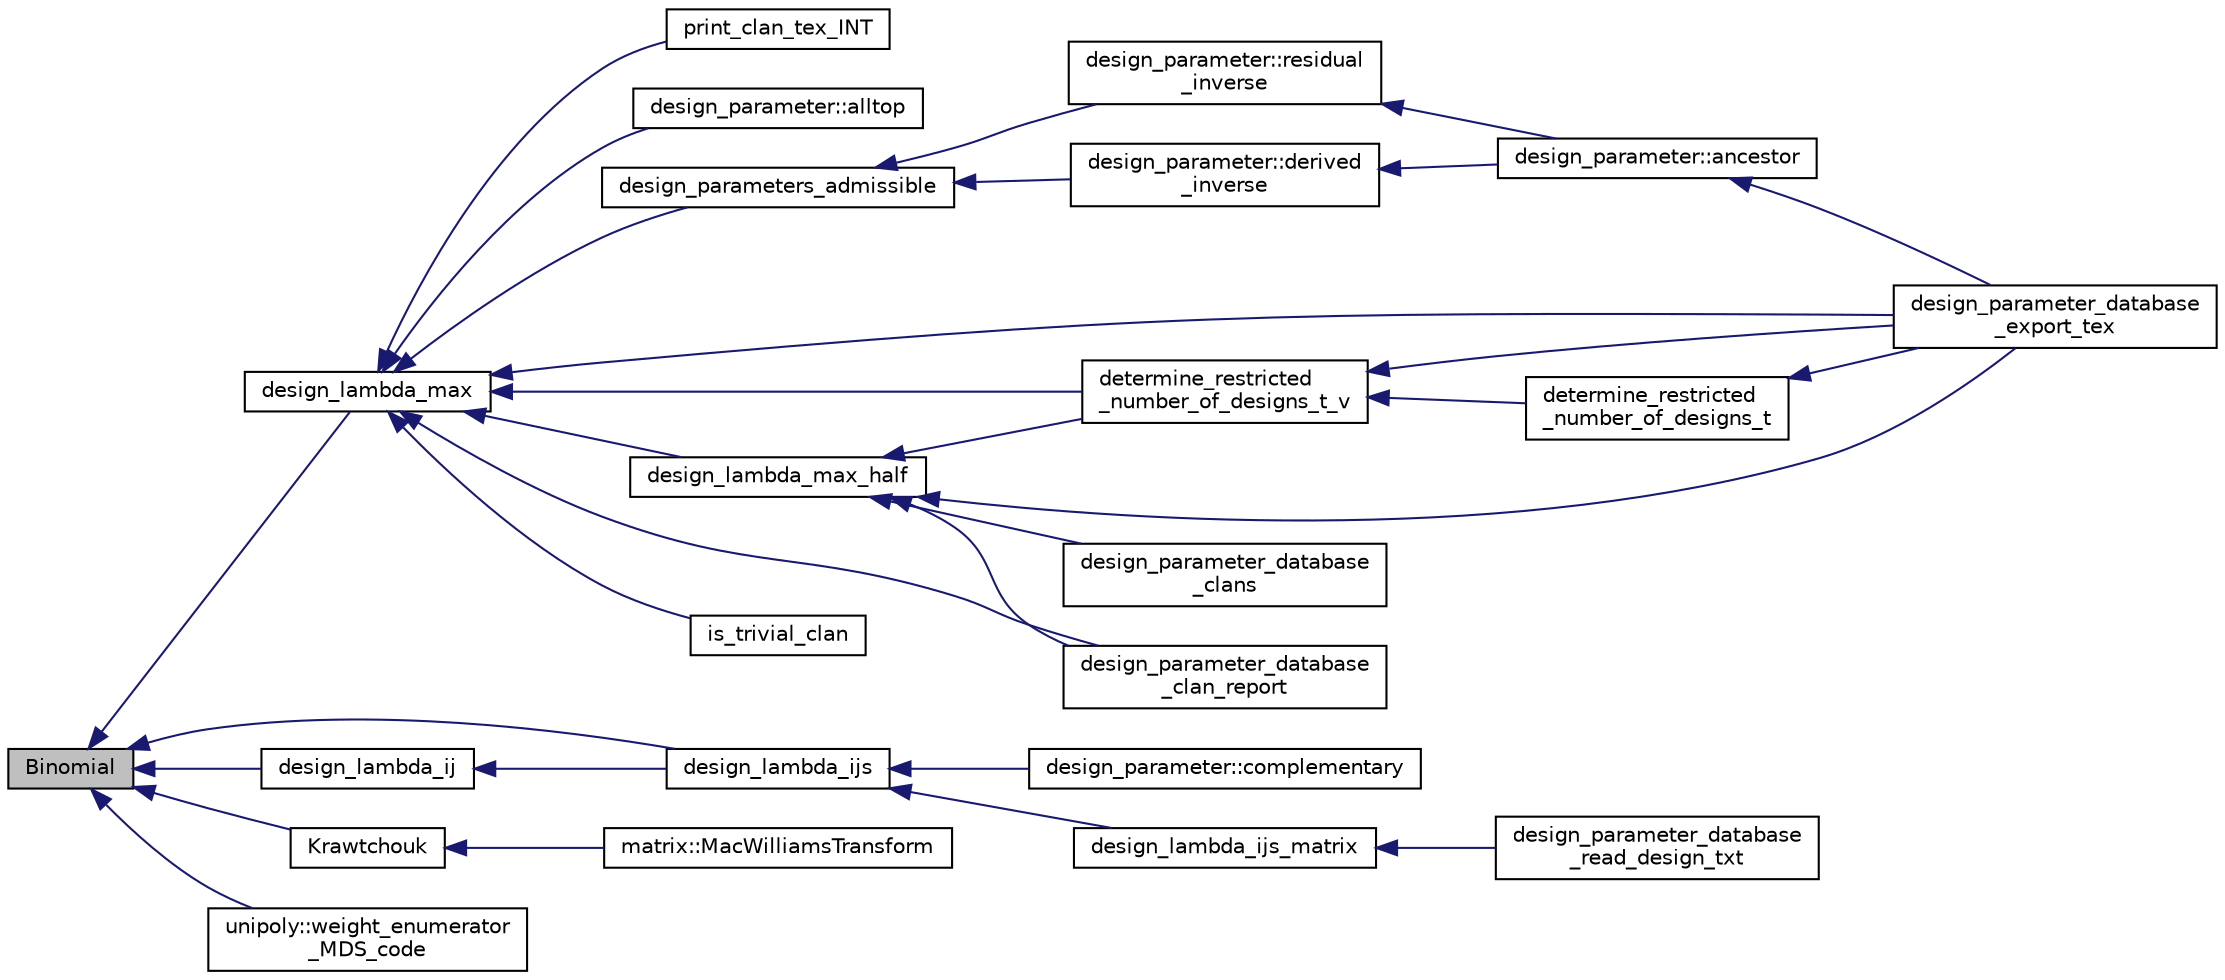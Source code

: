 digraph "Binomial"
{
  edge [fontname="Helvetica",fontsize="10",labelfontname="Helvetica",labelfontsize="10"];
  node [fontname="Helvetica",fontsize="10",shape=record];
  rankdir="LR";
  Node436 [label="Binomial",height=0.2,width=0.4,color="black", fillcolor="grey75", style="filled", fontcolor="black"];
  Node436 -> Node437 [dir="back",color="midnightblue",fontsize="10",style="solid",fontname="Helvetica"];
  Node437 [label="design_lambda_max",height=0.2,width=0.4,color="black", fillcolor="white", style="filled",URL="$d9/d60/discreta_8h.html#acdf81c1d4f1b0dbacad39f2c0a1190ed"];
  Node437 -> Node438 [dir="back",color="midnightblue",fontsize="10",style="solid",fontname="Helvetica"];
  Node438 [label="design_parameters_admissible",height=0.2,width=0.4,color="black", fillcolor="white", style="filled",URL="$d9/d60/discreta_8h.html#a1fdc465f664d8b5b87cf6819dd1e6d11"];
  Node438 -> Node439 [dir="back",color="midnightblue",fontsize="10",style="solid",fontname="Helvetica"];
  Node439 [label="design_parameter::derived\l_inverse",height=0.2,width=0.4,color="black", fillcolor="white", style="filled",URL="$da/d94/classdesign__parameter.html#acbfce2a35f0c379d5888acdc8d74ae19"];
  Node439 -> Node440 [dir="back",color="midnightblue",fontsize="10",style="solid",fontname="Helvetica"];
  Node440 [label="design_parameter::ancestor",height=0.2,width=0.4,color="black", fillcolor="white", style="filled",URL="$da/d94/classdesign__parameter.html#abd616d2e29cde6f3e797abab001af0c6"];
  Node440 -> Node441 [dir="back",color="midnightblue",fontsize="10",style="solid",fontname="Helvetica"];
  Node441 [label="design_parameter_database\l_export_tex",height=0.2,width=0.4,color="black", fillcolor="white", style="filled",URL="$d9/d60/discreta_8h.html#a075808c1cf57d126d15a0d7794716de7"];
  Node438 -> Node442 [dir="back",color="midnightblue",fontsize="10",style="solid",fontname="Helvetica"];
  Node442 [label="design_parameter::residual\l_inverse",height=0.2,width=0.4,color="black", fillcolor="white", style="filled",URL="$da/d94/classdesign__parameter.html#a98630a1cdc565c3c826a2636a499c5f6"];
  Node442 -> Node440 [dir="back",color="midnightblue",fontsize="10",style="solid",fontname="Helvetica"];
  Node437 -> Node443 [dir="back",color="midnightblue",fontsize="10",style="solid",fontname="Helvetica"];
  Node443 [label="design_lambda_max_half",height=0.2,width=0.4,color="black", fillcolor="white", style="filled",URL="$d9/d60/discreta_8h.html#accb093d81f75d5cd3d46f566bba28d6a"];
  Node443 -> Node441 [dir="back",color="midnightblue",fontsize="10",style="solid",fontname="Helvetica"];
  Node443 -> Node444 [dir="back",color="midnightblue",fontsize="10",style="solid",fontname="Helvetica"];
  Node444 [label="determine_restricted\l_number_of_designs_t_v",height=0.2,width=0.4,color="black", fillcolor="white", style="filled",URL="$d9/d60/discreta_8h.html#a1f0a99cd9ed4f124762cf5224335b2b7"];
  Node444 -> Node441 [dir="back",color="midnightblue",fontsize="10",style="solid",fontname="Helvetica"];
  Node444 -> Node445 [dir="back",color="midnightblue",fontsize="10",style="solid",fontname="Helvetica"];
  Node445 [label="determine_restricted\l_number_of_designs_t",height=0.2,width=0.4,color="black", fillcolor="white", style="filled",URL="$d9/d60/discreta_8h.html#a040387501cacb94c30c33dd6a7f25c40"];
  Node445 -> Node441 [dir="back",color="midnightblue",fontsize="10",style="solid",fontname="Helvetica"];
  Node443 -> Node446 [dir="back",color="midnightblue",fontsize="10",style="solid",fontname="Helvetica"];
  Node446 [label="design_parameter_database\l_clans",height=0.2,width=0.4,color="black", fillcolor="white", style="filled",URL="$d9/d60/discreta_8h.html#a730cc0fd8e835bbaa467231eebffd74e"];
  Node443 -> Node447 [dir="back",color="midnightblue",fontsize="10",style="solid",fontname="Helvetica"];
  Node447 [label="design_parameter_database\l_clan_report",height=0.2,width=0.4,color="black", fillcolor="white", style="filled",URL="$d9/d60/discreta_8h.html#a744595779bda605193b61d01d79ad981"];
  Node437 -> Node448 [dir="back",color="midnightblue",fontsize="10",style="solid",fontname="Helvetica"];
  Node448 [label="is_trivial_clan",height=0.2,width=0.4,color="black", fillcolor="white", style="filled",URL="$d9/d60/discreta_8h.html#a8884d267607e80d9798a5614f211a8c5"];
  Node437 -> Node449 [dir="back",color="midnightblue",fontsize="10",style="solid",fontname="Helvetica"];
  Node449 [label="print_clan_tex_INT",height=0.2,width=0.4,color="black", fillcolor="white", style="filled",URL="$d9/d60/discreta_8h.html#a6940852a56bea54b6b60aa35e5894664"];
  Node437 -> Node441 [dir="back",color="midnightblue",fontsize="10",style="solid",fontname="Helvetica"];
  Node437 -> Node444 [dir="back",color="midnightblue",fontsize="10",style="solid",fontname="Helvetica"];
  Node437 -> Node447 [dir="back",color="midnightblue",fontsize="10",style="solid",fontname="Helvetica"];
  Node437 -> Node450 [dir="back",color="midnightblue",fontsize="10",style="solid",fontname="Helvetica"];
  Node450 [label="design_parameter::alltop",height=0.2,width=0.4,color="black", fillcolor="white", style="filled",URL="$da/d94/classdesign__parameter.html#ac91d8a483974702c826889aade83cd5f"];
  Node436 -> Node451 [dir="back",color="midnightblue",fontsize="10",style="solid",fontname="Helvetica"];
  Node451 [label="design_lambda_ijs",height=0.2,width=0.4,color="black", fillcolor="white", style="filled",URL="$d9/d60/discreta_8h.html#a89f8e89e9ddb69c6871c43b5253363f2"];
  Node451 -> Node452 [dir="back",color="midnightblue",fontsize="10",style="solid",fontname="Helvetica"];
  Node452 [label="design_lambda_ijs_matrix",height=0.2,width=0.4,color="black", fillcolor="white", style="filled",URL="$d9/d60/discreta_8h.html#a77a457666b8a4a24f1208d257a53f3fb"];
  Node452 -> Node453 [dir="back",color="midnightblue",fontsize="10",style="solid",fontname="Helvetica"];
  Node453 [label="design_parameter_database\l_read_design_txt",height=0.2,width=0.4,color="black", fillcolor="white", style="filled",URL="$d9/d60/discreta_8h.html#ac12f39c2d57b543c801c36d26f237ac7"];
  Node451 -> Node454 [dir="back",color="midnightblue",fontsize="10",style="solid",fontname="Helvetica"];
  Node454 [label="design_parameter::complementary",height=0.2,width=0.4,color="black", fillcolor="white", style="filled",URL="$da/d94/classdesign__parameter.html#a9025f18483dfe3f57eecfc6a603b7df1"];
  Node436 -> Node455 [dir="back",color="midnightblue",fontsize="10",style="solid",fontname="Helvetica"];
  Node455 [label="design_lambda_ij",height=0.2,width=0.4,color="black", fillcolor="white", style="filled",URL="$d9/d60/discreta_8h.html#a26d7065876dd8456e46e4bbb77a97650"];
  Node455 -> Node451 [dir="back",color="midnightblue",fontsize="10",style="solid",fontname="Helvetica"];
  Node436 -> Node456 [dir="back",color="midnightblue",fontsize="10",style="solid",fontname="Helvetica"];
  Node456 [label="Krawtchouk",height=0.2,width=0.4,color="black", fillcolor="white", style="filled",URL="$d3/d72/global_8_c.html#ad3be3dc3214d9e03b616e03420b3a105"];
  Node456 -> Node457 [dir="back",color="midnightblue",fontsize="10",style="solid",fontname="Helvetica"];
  Node457 [label="matrix::MacWilliamsTransform",height=0.2,width=0.4,color="black", fillcolor="white", style="filled",URL="$d1/d8d/classmatrix.html#a6165884e70a04d1bd608f0321ec12040"];
  Node436 -> Node458 [dir="back",color="midnightblue",fontsize="10",style="solid",fontname="Helvetica"];
  Node458 [label="unipoly::weight_enumerator\l_MDS_code",height=0.2,width=0.4,color="black", fillcolor="white", style="filled",URL="$d1/d89/classunipoly.html#ad9a4b7b883285271fc39528f74755a07"];
}
